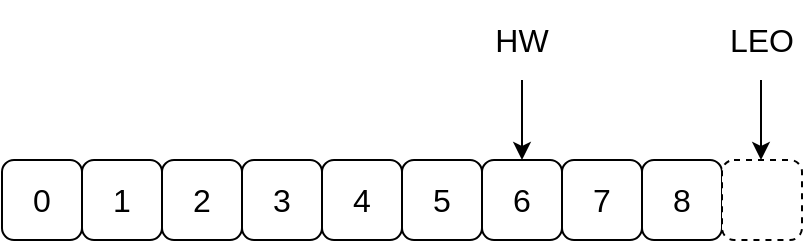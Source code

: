 <mxfile version="12.5.3" type="device"><diagram id="hhlLaynzJLFRZzUt9Asm" name="第 1 页"><mxGraphModel dx="1106" dy="780" grid="1" gridSize="10" guides="1" tooltips="1" connect="1" arrows="1" fold="1" page="1" pageScale="1" pageWidth="827" pageHeight="1169" math="0" shadow="0"><root><mxCell id="0"/><mxCell id="1" parent="0"/><mxCell id="o-orcdjD8xIKaXz8Xh-T-1" value="&lt;font style=&quot;font-size: 16px&quot;&gt;0&lt;/font&gt;" style="rounded=1;whiteSpace=wrap;html=1;" vertex="1" parent="1"><mxGeometry x="160" y="120" width="40" height="40" as="geometry"/></mxCell><mxCell id="o-orcdjD8xIKaXz8Xh-T-2" value="&lt;font style=&quot;font-size: 16px&quot;&gt;1&lt;/font&gt;" style="rounded=1;whiteSpace=wrap;html=1;" vertex="1" parent="1"><mxGeometry x="200" y="120" width="40" height="40" as="geometry"/></mxCell><mxCell id="o-orcdjD8xIKaXz8Xh-T-3" value="&lt;font style=&quot;font-size: 16px&quot;&gt;2&lt;/font&gt;" style="rounded=1;whiteSpace=wrap;html=1;" vertex="1" parent="1"><mxGeometry x="240" y="120" width="40" height="40" as="geometry"/></mxCell><mxCell id="o-orcdjD8xIKaXz8Xh-T-4" value="&lt;font style=&quot;font-size: 16px&quot;&gt;3&lt;/font&gt;" style="rounded=1;whiteSpace=wrap;html=1;" vertex="1" parent="1"><mxGeometry x="280" y="120" width="40" height="40" as="geometry"/></mxCell><mxCell id="o-orcdjD8xIKaXz8Xh-T-5" value="&lt;font style=&quot;font-size: 16px&quot;&gt;4&lt;/font&gt;" style="rounded=1;whiteSpace=wrap;html=1;" vertex="1" parent="1"><mxGeometry x="320" y="120" width="40" height="40" as="geometry"/></mxCell><mxCell id="o-orcdjD8xIKaXz8Xh-T-6" value="&lt;font style=&quot;font-size: 16px&quot;&gt;5&lt;/font&gt;" style="rounded=1;whiteSpace=wrap;html=1;" vertex="1" parent="1"><mxGeometry x="360" y="120" width="40" height="40" as="geometry"/></mxCell><mxCell id="o-orcdjD8xIKaXz8Xh-T-7" value="&lt;font style=&quot;font-size: 16px&quot;&gt;6&lt;/font&gt;" style="rounded=1;whiteSpace=wrap;html=1;" vertex="1" parent="1"><mxGeometry x="400" y="120" width="40" height="40" as="geometry"/></mxCell><mxCell id="o-orcdjD8xIKaXz8Xh-T-8" value="&lt;font style=&quot;font-size: 16px&quot;&gt;7&lt;/font&gt;" style="rounded=1;whiteSpace=wrap;html=1;" vertex="1" parent="1"><mxGeometry x="440" y="120" width="40" height="40" as="geometry"/></mxCell><mxCell id="o-orcdjD8xIKaXz8Xh-T-9" value="&lt;font style=&quot;font-size: 16px&quot;&gt;8&lt;/font&gt;" style="rounded=1;whiteSpace=wrap;html=1;" vertex="1" parent="1"><mxGeometry x="480" y="120" width="40" height="40" as="geometry"/></mxCell><mxCell id="o-orcdjD8xIKaXz8Xh-T-10" value="" style="rounded=1;whiteSpace=wrap;html=1;dashed=1;" vertex="1" parent="1"><mxGeometry x="520" y="120" width="40" height="40" as="geometry"/></mxCell><mxCell id="o-orcdjD8xIKaXz8Xh-T-11" value="" style="endArrow=classic;html=1;entryX=0.5;entryY=0;entryDx=0;entryDy=0;" edge="1" parent="1" target="o-orcdjD8xIKaXz8Xh-T-7"><mxGeometry width="50" height="50" relative="1" as="geometry"><mxPoint x="420" y="80" as="sourcePoint"/><mxPoint x="480" y="220" as="targetPoint"/></mxGeometry></mxCell><mxCell id="o-orcdjD8xIKaXz8Xh-T-12" value="" style="endArrow=classic;html=1;entryX=0.5;entryY=0;entryDx=0;entryDy=0;" edge="1" parent="1"><mxGeometry width="50" height="50" relative="1" as="geometry"><mxPoint x="539.5" y="80" as="sourcePoint"/><mxPoint x="539.5" y="120" as="targetPoint"/></mxGeometry></mxCell><mxCell id="o-orcdjD8xIKaXz8Xh-T-13" value="&lt;font style=&quot;font-size: 16px&quot;&gt;HW&lt;/font&gt;" style="text;html=1;strokeColor=none;fillColor=none;align=center;verticalAlign=middle;whiteSpace=wrap;rounded=0;dashed=1;" vertex="1" parent="1"><mxGeometry x="400" y="40" width="40" height="40" as="geometry"/></mxCell><mxCell id="o-orcdjD8xIKaXz8Xh-T-14" value="&lt;font style=&quot;font-size: 16px&quot;&gt;LEO&lt;/font&gt;" style="text;html=1;strokeColor=none;fillColor=none;align=center;verticalAlign=middle;whiteSpace=wrap;rounded=0;dashed=1;" vertex="1" parent="1"><mxGeometry x="520" y="40" width="40" height="40" as="geometry"/></mxCell></root></mxGraphModel></diagram></mxfile>